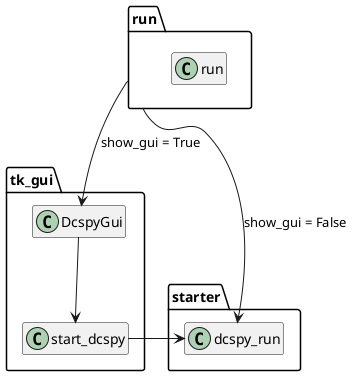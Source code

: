 @startuml
hide empty members

package run {
    class run {}
}

package starter {
    class dcspy_run {}
}

package tk_gui {
    class DcspyGui {}
    class start_dcspy {}
}

run --> DcspyGui :  show_gui = True
run -> dcspy_run : show_gui = False
DcspyGui --> start_dcspy
start_dcspy -> dcspy_run

@enduml